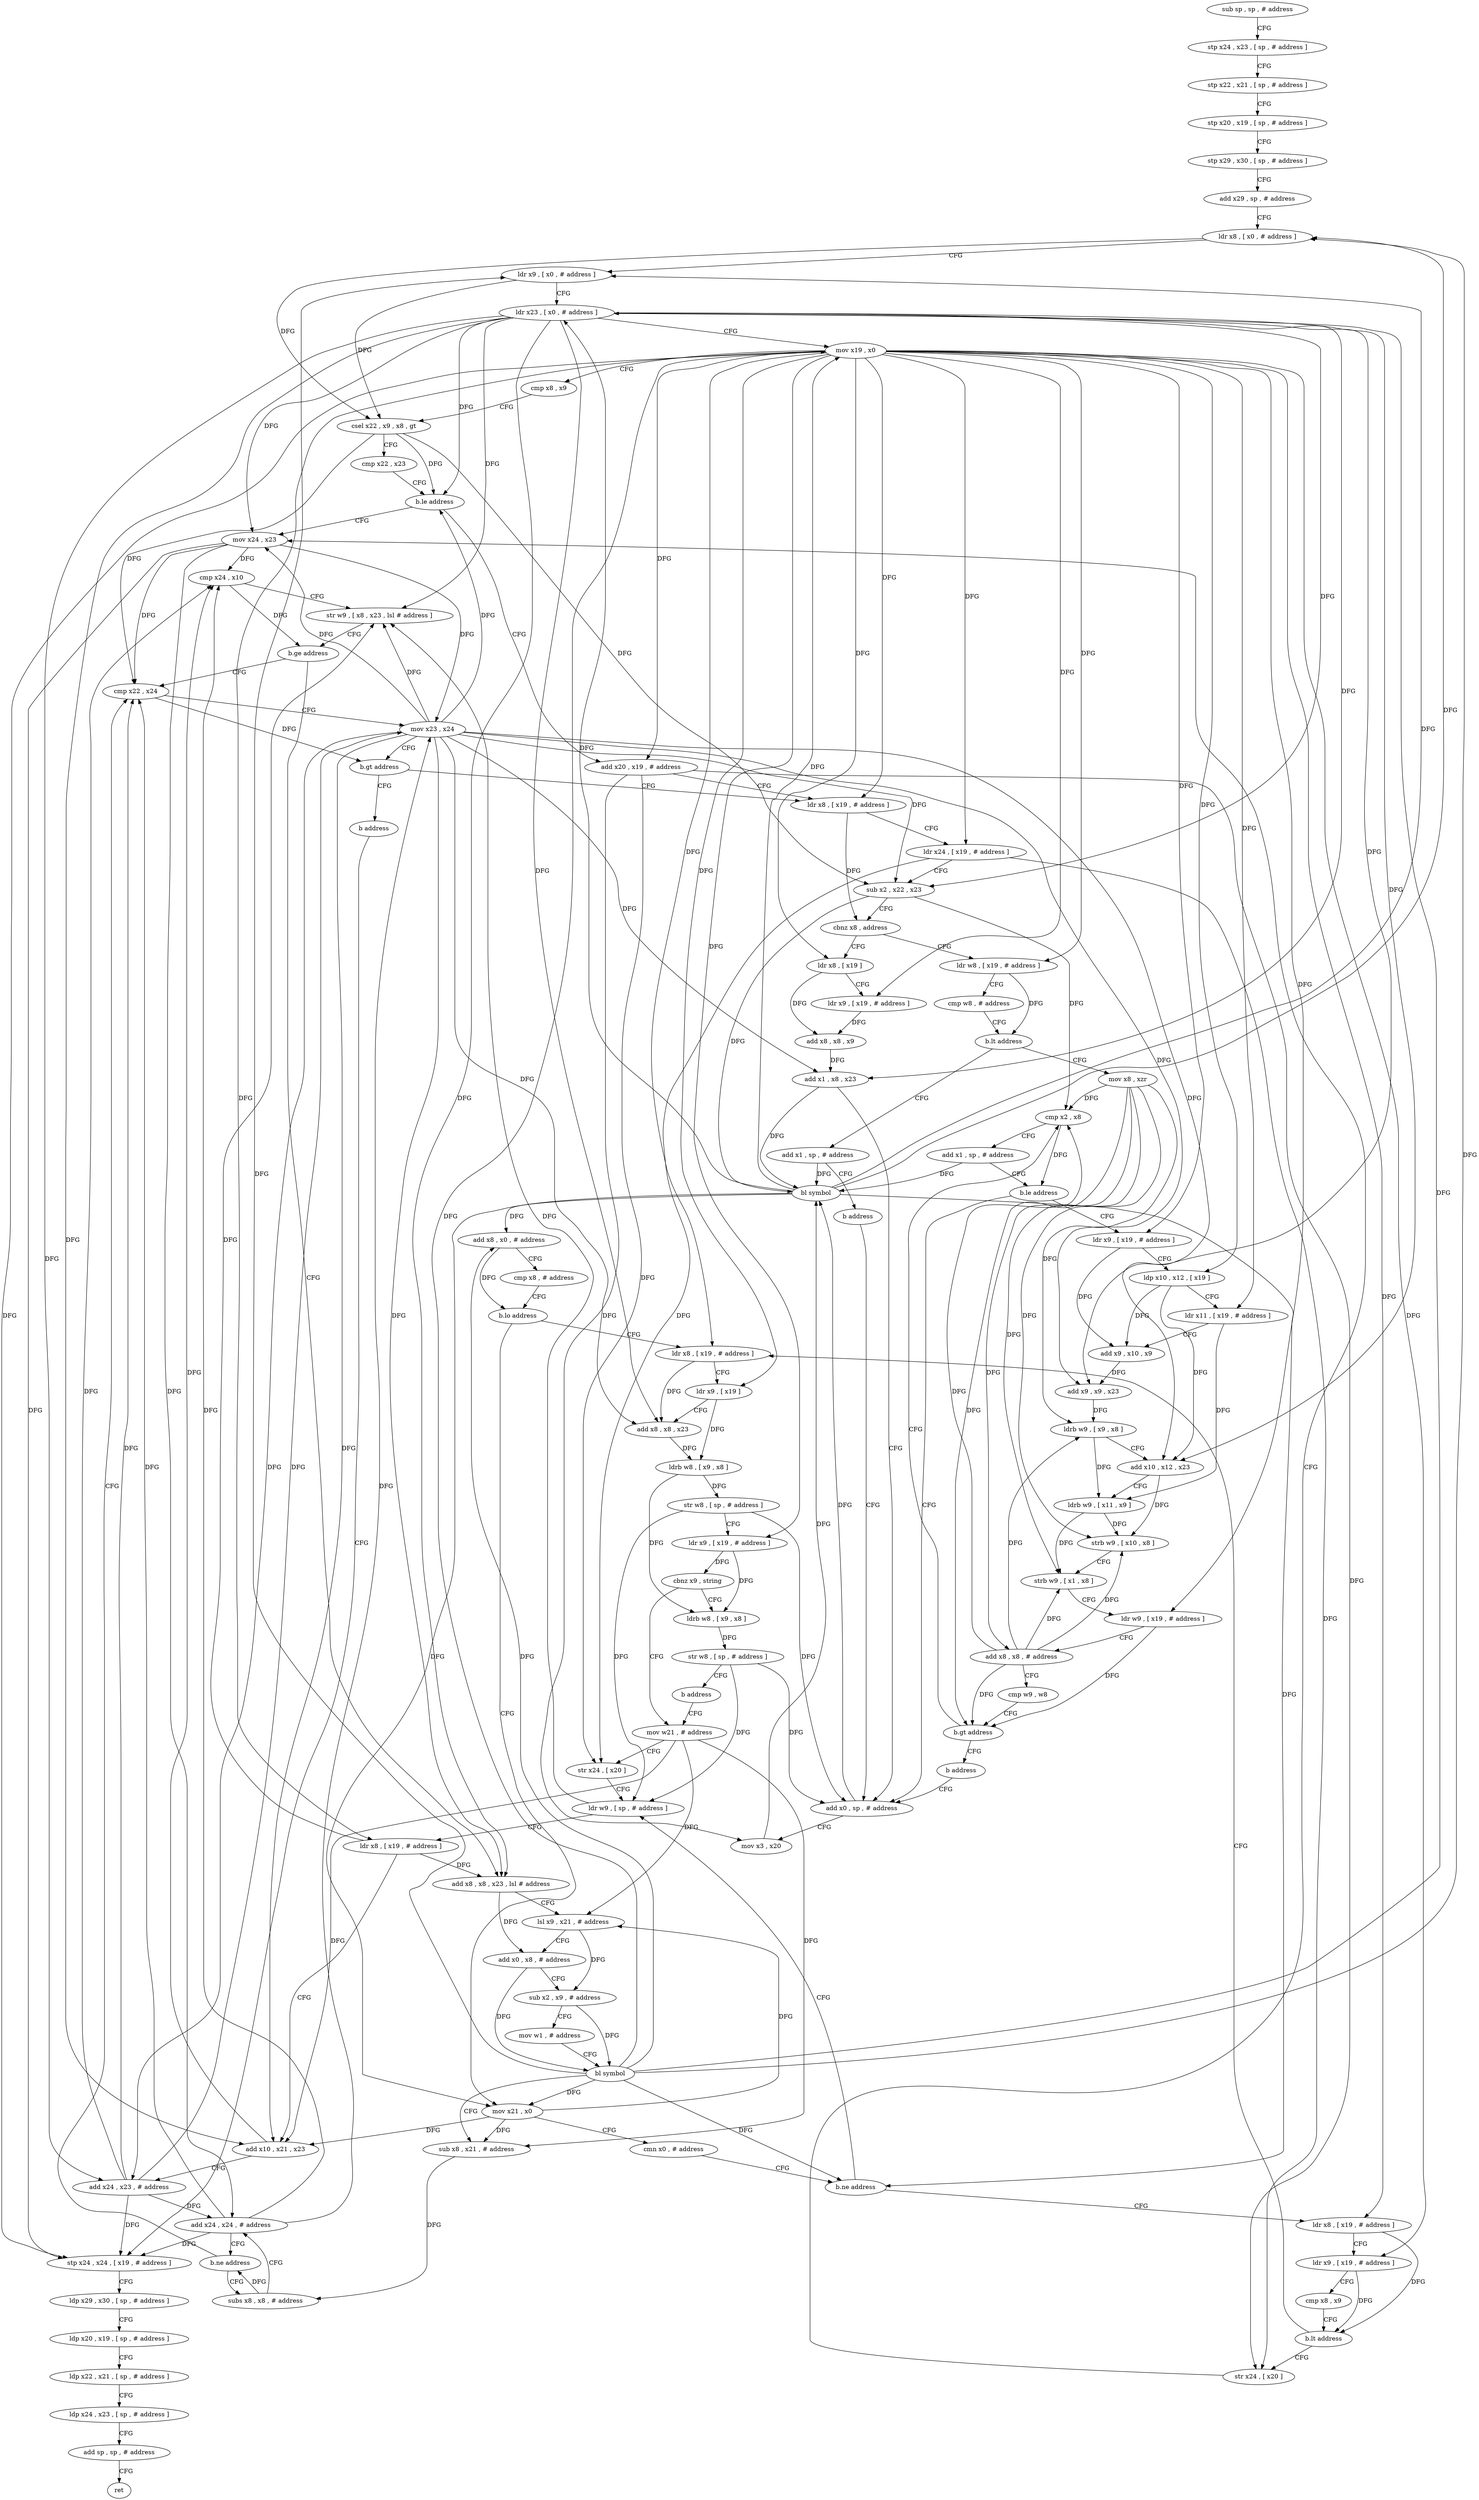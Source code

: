 digraph "func" {
"4225700" [label = "sub sp , sp , # address" ]
"4225704" [label = "stp x24 , x23 , [ sp , # address ]" ]
"4225708" [label = "stp x22 , x21 , [ sp , # address ]" ]
"4225712" [label = "stp x20 , x19 , [ sp , # address ]" ]
"4225716" [label = "stp x29 , x30 , [ sp , # address ]" ]
"4225720" [label = "add x29 , sp , # address" ]
"4225724" [label = "ldr x8 , [ x0 , # address ]" ]
"4225728" [label = "ldr x9 , [ x0 , # address ]" ]
"4225732" [label = "ldr x23 , [ x0 , # address ]" ]
"4225736" [label = "mov x19 , x0" ]
"4225740" [label = "cmp x8 , x9" ]
"4225744" [label = "csel x22 , x9 , x8 , gt" ]
"4225748" [label = "cmp x22 , x23" ]
"4225752" [label = "b.le address" ]
"4226076" [label = "mov x24 , x23" ]
"4225756" [label = "add x20 , x19 , # address" ]
"4226080" [label = "stp x24 , x24 , [ x19 , # address ]" ]
"4225760" [label = "ldr x8 , [ x19 , # address ]" ]
"4225964" [label = "ldr w8 , [ x19 , # address ]" ]
"4225968" [label = "cmp w8 , # address" ]
"4225972" [label = "b.lt address" ]
"4226052" [label = "add x1 , sp , # address" ]
"4225976" [label = "mov x8 , xzr" ]
"4225776" [label = "ldr x8 , [ x19 ]" ]
"4225780" [label = "ldr x9 , [ x19 , # address ]" ]
"4225784" [label = "add x8 , x8 , x9" ]
"4225788" [label = "add x1 , x8 , x23" ]
"4225792" [label = "add x0 , sp , # address" ]
"4226056" [label = "b address" ]
"4225980" [label = "cmp x2 , x8" ]
"4225844" [label = "ldr x8 , [ x19 , # address ]" ]
"4225848" [label = "ldr x9 , [ x19 ]" ]
"4225852" [label = "add x8 , x8 , x23" ]
"4225856" [label = "ldrb w8 , [ x9 , x8 ]" ]
"4225860" [label = "str w8 , [ sp , # address ]" ]
"4225864" [label = "ldr x9 , [ x19 , # address ]" ]
"4225868" [label = "cbnz x9 , string" ]
"4226060" [label = "ldrb w8 , [ x9 , x8 ]" ]
"4225872" [label = "mov w21 , # address" ]
"4225816" [label = "mov x21 , x0" ]
"4225820" [label = "cmn x0 , # address" ]
"4225824" [label = "b.ne address" ]
"4225880" [label = "ldr w9 , [ sp , # address ]" ]
"4225828" [label = "ldr x8 , [ x19 , # address ]" ]
"4225796" [label = "mov x3 , x20" ]
"4225800" [label = "bl symbol" ]
"4225804" [label = "add x8 , x0 , # address" ]
"4225808" [label = "cmp x8 , # address" ]
"4225812" [label = "b.lo address" ]
"4225992" [label = "ldr x9 , [ x19 , # address ]" ]
"4225996" [label = "ldp x10 , x12 , [ x19 ]" ]
"4226000" [label = "ldr x11 , [ x19 , # address ]" ]
"4226004" [label = "add x9 , x10 , x9" ]
"4226008" [label = "add x9 , x9 , x23" ]
"4226012" [label = "ldrb w9 , [ x9 , x8 ]" ]
"4226016" [label = "add x10 , x12 , x23" ]
"4226020" [label = "ldrb w9 , [ x11 , x9 ]" ]
"4226024" [label = "strb w9 , [ x10 , x8 ]" ]
"4226028" [label = "strb w9 , [ x1 , x8 ]" ]
"4226032" [label = "ldr w9 , [ x19 , # address ]" ]
"4226036" [label = "add x8 , x8 , # address" ]
"4226040" [label = "cmp w9 , w8" ]
"4226044" [label = "b.gt address" ]
"4226048" [label = "b address" ]
"4226064" [label = "str w8 , [ sp , # address ]" ]
"4226068" [label = "b address" ]
"4225876" [label = "str x24 , [ x20 ]" ]
"4225884" [label = "ldr x8 , [ x19 , # address ]" ]
"4225888" [label = "add x10 , x21 , x23" ]
"4225892" [label = "add x24 , x23 , # address" ]
"4225896" [label = "cmp x24 , x10" ]
"4225900" [label = "str w9 , [ x8 , x23 , lsl # address ]" ]
"4225904" [label = "b.ge address" ]
"4225948" [label = "cmp x22 , x24" ]
"4225908" [label = "add x8 , x8 , x23 , lsl # address" ]
"4225832" [label = "ldr x9 , [ x19 , # address ]" ]
"4225836" [label = "cmp x8 , x9" ]
"4225840" [label = "b.lt address" ]
"4226072" [label = "str x24 , [ x20 ]" ]
"4225984" [label = "add x1 , sp , # address" ]
"4225988" [label = "b.le address" ]
"4225952" [label = "mov x23 , x24" ]
"4225956" [label = "b.gt address" ]
"4225960" [label = "b address" ]
"4225912" [label = "lsl x9 , x21 , # address" ]
"4225916" [label = "add x0 , x8 , # address" ]
"4225920" [label = "sub x2 , x9 , # address" ]
"4225924" [label = "mov w1 , # address" ]
"4225928" [label = "bl symbol" ]
"4225932" [label = "sub x8 , x21 , # address" ]
"4225936" [label = "subs x8 , x8 , # address" ]
"4225764" [label = "ldr x24 , [ x19 , # address ]" ]
"4225768" [label = "sub x2 , x22 , x23" ]
"4225772" [label = "cbnz x8 , address" ]
"4225940" [label = "add x24 , x24 , # address" ]
"4225944" [label = "b.ne address" ]
"4226084" [label = "ldp x29 , x30 , [ sp , # address ]" ]
"4226088" [label = "ldp x20 , x19 , [ sp , # address ]" ]
"4226092" [label = "ldp x22 , x21 , [ sp , # address ]" ]
"4226096" [label = "ldp x24 , x23 , [ sp , # address ]" ]
"4226100" [label = "add sp , sp , # address" ]
"4226104" [label = "ret" ]
"4225700" -> "4225704" [ label = "CFG" ]
"4225704" -> "4225708" [ label = "CFG" ]
"4225708" -> "4225712" [ label = "CFG" ]
"4225712" -> "4225716" [ label = "CFG" ]
"4225716" -> "4225720" [ label = "CFG" ]
"4225720" -> "4225724" [ label = "CFG" ]
"4225724" -> "4225728" [ label = "CFG" ]
"4225724" -> "4225744" [ label = "DFG" ]
"4225728" -> "4225732" [ label = "CFG" ]
"4225728" -> "4225744" [ label = "DFG" ]
"4225732" -> "4225736" [ label = "CFG" ]
"4225732" -> "4225752" [ label = "DFG" ]
"4225732" -> "4226076" [ label = "DFG" ]
"4225732" -> "4225768" [ label = "DFG" ]
"4225732" -> "4225788" [ label = "DFG" ]
"4225732" -> "4225852" [ label = "DFG" ]
"4225732" -> "4226008" [ label = "DFG" ]
"4225732" -> "4226016" [ label = "DFG" ]
"4225732" -> "4225888" [ label = "DFG" ]
"4225732" -> "4225892" [ label = "DFG" ]
"4225732" -> "4225900" [ label = "DFG" ]
"4225732" -> "4225908" [ label = "DFG" ]
"4225736" -> "4225740" [ label = "CFG" ]
"4225736" -> "4225756" [ label = "DFG" ]
"4225736" -> "4226080" [ label = "DFG" ]
"4225736" -> "4225760" [ label = "DFG" ]
"4225736" -> "4225764" [ label = "DFG" ]
"4225736" -> "4225964" [ label = "DFG" ]
"4225736" -> "4225776" [ label = "DFG" ]
"4225736" -> "4225780" [ label = "DFG" ]
"4225736" -> "4225844" [ label = "DFG" ]
"4225736" -> "4225848" [ label = "DFG" ]
"4225736" -> "4225864" [ label = "DFG" ]
"4225736" -> "4225992" [ label = "DFG" ]
"4225736" -> "4225996" [ label = "DFG" ]
"4225736" -> "4226000" [ label = "DFG" ]
"4225736" -> "4226032" [ label = "DFG" ]
"4225736" -> "4225884" [ label = "DFG" ]
"4225736" -> "4225828" [ label = "DFG" ]
"4225736" -> "4225832" [ label = "DFG" ]
"4225740" -> "4225744" [ label = "CFG" ]
"4225744" -> "4225748" [ label = "CFG" ]
"4225744" -> "4225752" [ label = "DFG" ]
"4225744" -> "4225768" [ label = "DFG" ]
"4225744" -> "4225948" [ label = "DFG" ]
"4225748" -> "4225752" [ label = "CFG" ]
"4225752" -> "4226076" [ label = "CFG" ]
"4225752" -> "4225756" [ label = "CFG" ]
"4226076" -> "4226080" [ label = "DFG" ]
"4226076" -> "4225896" [ label = "DFG" ]
"4226076" -> "4225948" [ label = "DFG" ]
"4226076" -> "4225952" [ label = "DFG" ]
"4226076" -> "4225940" [ label = "DFG" ]
"4225756" -> "4225760" [ label = "CFG" ]
"4225756" -> "4225796" [ label = "DFG" ]
"4225756" -> "4225876" [ label = "DFG" ]
"4225756" -> "4226072" [ label = "DFG" ]
"4226080" -> "4226084" [ label = "CFG" ]
"4225760" -> "4225764" [ label = "CFG" ]
"4225760" -> "4225772" [ label = "DFG" ]
"4225964" -> "4225968" [ label = "CFG" ]
"4225964" -> "4225972" [ label = "DFG" ]
"4225968" -> "4225972" [ label = "CFG" ]
"4225972" -> "4226052" [ label = "CFG" ]
"4225972" -> "4225976" [ label = "CFG" ]
"4226052" -> "4226056" [ label = "CFG" ]
"4226052" -> "4225800" [ label = "DFG" ]
"4225976" -> "4225980" [ label = "DFG" ]
"4225976" -> "4226012" [ label = "DFG" ]
"4225976" -> "4226024" [ label = "DFG" ]
"4225976" -> "4226028" [ label = "DFG" ]
"4225976" -> "4226036" [ label = "DFG" ]
"4225976" -> "4226044" [ label = "DFG" ]
"4225776" -> "4225780" [ label = "CFG" ]
"4225776" -> "4225784" [ label = "DFG" ]
"4225780" -> "4225784" [ label = "DFG" ]
"4225784" -> "4225788" [ label = "DFG" ]
"4225788" -> "4225792" [ label = "CFG" ]
"4225788" -> "4225800" [ label = "DFG" ]
"4225792" -> "4225796" [ label = "CFG" ]
"4225792" -> "4225800" [ label = "DFG" ]
"4226056" -> "4225792" [ label = "CFG" ]
"4225980" -> "4225984" [ label = "CFG" ]
"4225980" -> "4225988" [ label = "DFG" ]
"4225844" -> "4225848" [ label = "CFG" ]
"4225844" -> "4225852" [ label = "DFG" ]
"4225848" -> "4225852" [ label = "CFG" ]
"4225848" -> "4225856" [ label = "DFG" ]
"4225852" -> "4225856" [ label = "DFG" ]
"4225856" -> "4225860" [ label = "DFG" ]
"4225856" -> "4226060" [ label = "DFG" ]
"4225860" -> "4225864" [ label = "CFG" ]
"4225860" -> "4225792" [ label = "DFG" ]
"4225860" -> "4225880" [ label = "DFG" ]
"4225864" -> "4225868" [ label = "DFG" ]
"4225864" -> "4226060" [ label = "DFG" ]
"4225868" -> "4226060" [ label = "CFG" ]
"4225868" -> "4225872" [ label = "CFG" ]
"4226060" -> "4226064" [ label = "DFG" ]
"4225872" -> "4225876" [ label = "CFG" ]
"4225872" -> "4225888" [ label = "DFG" ]
"4225872" -> "4225912" [ label = "DFG" ]
"4225872" -> "4225932" [ label = "DFG" ]
"4225816" -> "4225820" [ label = "CFG" ]
"4225816" -> "4225888" [ label = "DFG" ]
"4225816" -> "4225912" [ label = "DFG" ]
"4225816" -> "4225932" [ label = "DFG" ]
"4225820" -> "4225824" [ label = "CFG" ]
"4225824" -> "4225880" [ label = "CFG" ]
"4225824" -> "4225828" [ label = "CFG" ]
"4225880" -> "4225884" [ label = "CFG" ]
"4225880" -> "4225900" [ label = "DFG" ]
"4225828" -> "4225832" [ label = "CFG" ]
"4225828" -> "4225840" [ label = "DFG" ]
"4225796" -> "4225800" [ label = "DFG" ]
"4225800" -> "4225804" [ label = "DFG" ]
"4225800" -> "4225724" [ label = "DFG" ]
"4225800" -> "4225728" [ label = "DFG" ]
"4225800" -> "4225732" [ label = "DFG" ]
"4225800" -> "4225736" [ label = "DFG" ]
"4225800" -> "4225816" [ label = "DFG" ]
"4225800" -> "4225824" [ label = "DFG" ]
"4225804" -> "4225808" [ label = "CFG" ]
"4225804" -> "4225812" [ label = "DFG" ]
"4225808" -> "4225812" [ label = "CFG" ]
"4225812" -> "4225844" [ label = "CFG" ]
"4225812" -> "4225816" [ label = "CFG" ]
"4225992" -> "4225996" [ label = "CFG" ]
"4225992" -> "4226004" [ label = "DFG" ]
"4225996" -> "4226000" [ label = "CFG" ]
"4225996" -> "4226004" [ label = "DFG" ]
"4225996" -> "4226016" [ label = "DFG" ]
"4226000" -> "4226004" [ label = "CFG" ]
"4226000" -> "4226020" [ label = "DFG" ]
"4226004" -> "4226008" [ label = "DFG" ]
"4226008" -> "4226012" [ label = "DFG" ]
"4226012" -> "4226016" [ label = "CFG" ]
"4226012" -> "4226020" [ label = "DFG" ]
"4226016" -> "4226020" [ label = "CFG" ]
"4226016" -> "4226024" [ label = "DFG" ]
"4226020" -> "4226024" [ label = "DFG" ]
"4226020" -> "4226028" [ label = "DFG" ]
"4226024" -> "4226028" [ label = "CFG" ]
"4226028" -> "4226032" [ label = "CFG" ]
"4226032" -> "4226036" [ label = "CFG" ]
"4226032" -> "4226044" [ label = "DFG" ]
"4226036" -> "4226040" [ label = "CFG" ]
"4226036" -> "4225980" [ label = "DFG" ]
"4226036" -> "4226012" [ label = "DFG" ]
"4226036" -> "4226024" [ label = "DFG" ]
"4226036" -> "4226028" [ label = "DFG" ]
"4226036" -> "4226044" [ label = "DFG" ]
"4226040" -> "4226044" [ label = "CFG" ]
"4226044" -> "4225980" [ label = "CFG" ]
"4226044" -> "4226048" [ label = "CFG" ]
"4226048" -> "4225792" [ label = "CFG" ]
"4226064" -> "4226068" [ label = "CFG" ]
"4226064" -> "4225792" [ label = "DFG" ]
"4226064" -> "4225880" [ label = "DFG" ]
"4226068" -> "4225872" [ label = "CFG" ]
"4225876" -> "4225880" [ label = "CFG" ]
"4225884" -> "4225888" [ label = "CFG" ]
"4225884" -> "4225900" [ label = "DFG" ]
"4225884" -> "4225908" [ label = "DFG" ]
"4225888" -> "4225892" [ label = "CFG" ]
"4225888" -> "4225896" [ label = "DFG" ]
"4225892" -> "4225896" [ label = "DFG" ]
"4225892" -> "4226080" [ label = "DFG" ]
"4225892" -> "4225948" [ label = "DFG" ]
"4225892" -> "4225952" [ label = "DFG" ]
"4225892" -> "4225940" [ label = "DFG" ]
"4225896" -> "4225900" [ label = "CFG" ]
"4225896" -> "4225904" [ label = "DFG" ]
"4225900" -> "4225904" [ label = "CFG" ]
"4225904" -> "4225948" [ label = "CFG" ]
"4225904" -> "4225908" [ label = "CFG" ]
"4225948" -> "4225952" [ label = "CFG" ]
"4225948" -> "4225956" [ label = "DFG" ]
"4225908" -> "4225912" [ label = "CFG" ]
"4225908" -> "4225916" [ label = "DFG" ]
"4225832" -> "4225836" [ label = "CFG" ]
"4225832" -> "4225840" [ label = "DFG" ]
"4225836" -> "4225840" [ label = "CFG" ]
"4225840" -> "4226072" [ label = "CFG" ]
"4225840" -> "4225844" [ label = "CFG" ]
"4226072" -> "4226076" [ label = "CFG" ]
"4225984" -> "4225988" [ label = "CFG" ]
"4225984" -> "4225800" [ label = "DFG" ]
"4225988" -> "4225792" [ label = "CFG" ]
"4225988" -> "4225992" [ label = "CFG" ]
"4225952" -> "4225956" [ label = "CFG" ]
"4225952" -> "4225752" [ label = "DFG" ]
"4225952" -> "4226076" [ label = "DFG" ]
"4225952" -> "4225768" [ label = "DFG" ]
"4225952" -> "4225788" [ label = "DFG" ]
"4225952" -> "4225852" [ label = "DFG" ]
"4225952" -> "4226008" [ label = "DFG" ]
"4225952" -> "4226016" [ label = "DFG" ]
"4225952" -> "4225888" [ label = "DFG" ]
"4225952" -> "4225892" [ label = "DFG" ]
"4225952" -> "4225900" [ label = "DFG" ]
"4225952" -> "4225908" [ label = "DFG" ]
"4225956" -> "4225760" [ label = "CFG" ]
"4225956" -> "4225960" [ label = "CFG" ]
"4225960" -> "4226080" [ label = "CFG" ]
"4225912" -> "4225916" [ label = "CFG" ]
"4225912" -> "4225920" [ label = "DFG" ]
"4225916" -> "4225920" [ label = "CFG" ]
"4225916" -> "4225928" [ label = "DFG" ]
"4225920" -> "4225924" [ label = "CFG" ]
"4225920" -> "4225928" [ label = "DFG" ]
"4225924" -> "4225928" [ label = "CFG" ]
"4225928" -> "4225932" [ label = "CFG" ]
"4225928" -> "4225724" [ label = "DFG" ]
"4225928" -> "4225728" [ label = "DFG" ]
"4225928" -> "4225732" [ label = "DFG" ]
"4225928" -> "4225736" [ label = "DFG" ]
"4225928" -> "4225804" [ label = "DFG" ]
"4225928" -> "4225816" [ label = "DFG" ]
"4225928" -> "4225824" [ label = "DFG" ]
"4225932" -> "4225936" [ label = "DFG" ]
"4225936" -> "4225940" [ label = "CFG" ]
"4225936" -> "4225944" [ label = "DFG" ]
"4225764" -> "4225768" [ label = "CFG" ]
"4225764" -> "4225876" [ label = "DFG" ]
"4225764" -> "4226072" [ label = "DFG" ]
"4225768" -> "4225772" [ label = "CFG" ]
"4225768" -> "4225800" [ label = "DFG" ]
"4225768" -> "4225980" [ label = "DFG" ]
"4225772" -> "4225964" [ label = "CFG" ]
"4225772" -> "4225776" [ label = "CFG" ]
"4225940" -> "4225944" [ label = "CFG" ]
"4225940" -> "4226080" [ label = "DFG" ]
"4225940" -> "4225948" [ label = "DFG" ]
"4225940" -> "4225952" [ label = "DFG" ]
"4225940" -> "4225896" [ label = "DFG" ]
"4225944" -> "4225936" [ label = "CFG" ]
"4225944" -> "4225948" [ label = "CFG" ]
"4226084" -> "4226088" [ label = "CFG" ]
"4226088" -> "4226092" [ label = "CFG" ]
"4226092" -> "4226096" [ label = "CFG" ]
"4226096" -> "4226100" [ label = "CFG" ]
"4226100" -> "4226104" [ label = "CFG" ]
}
